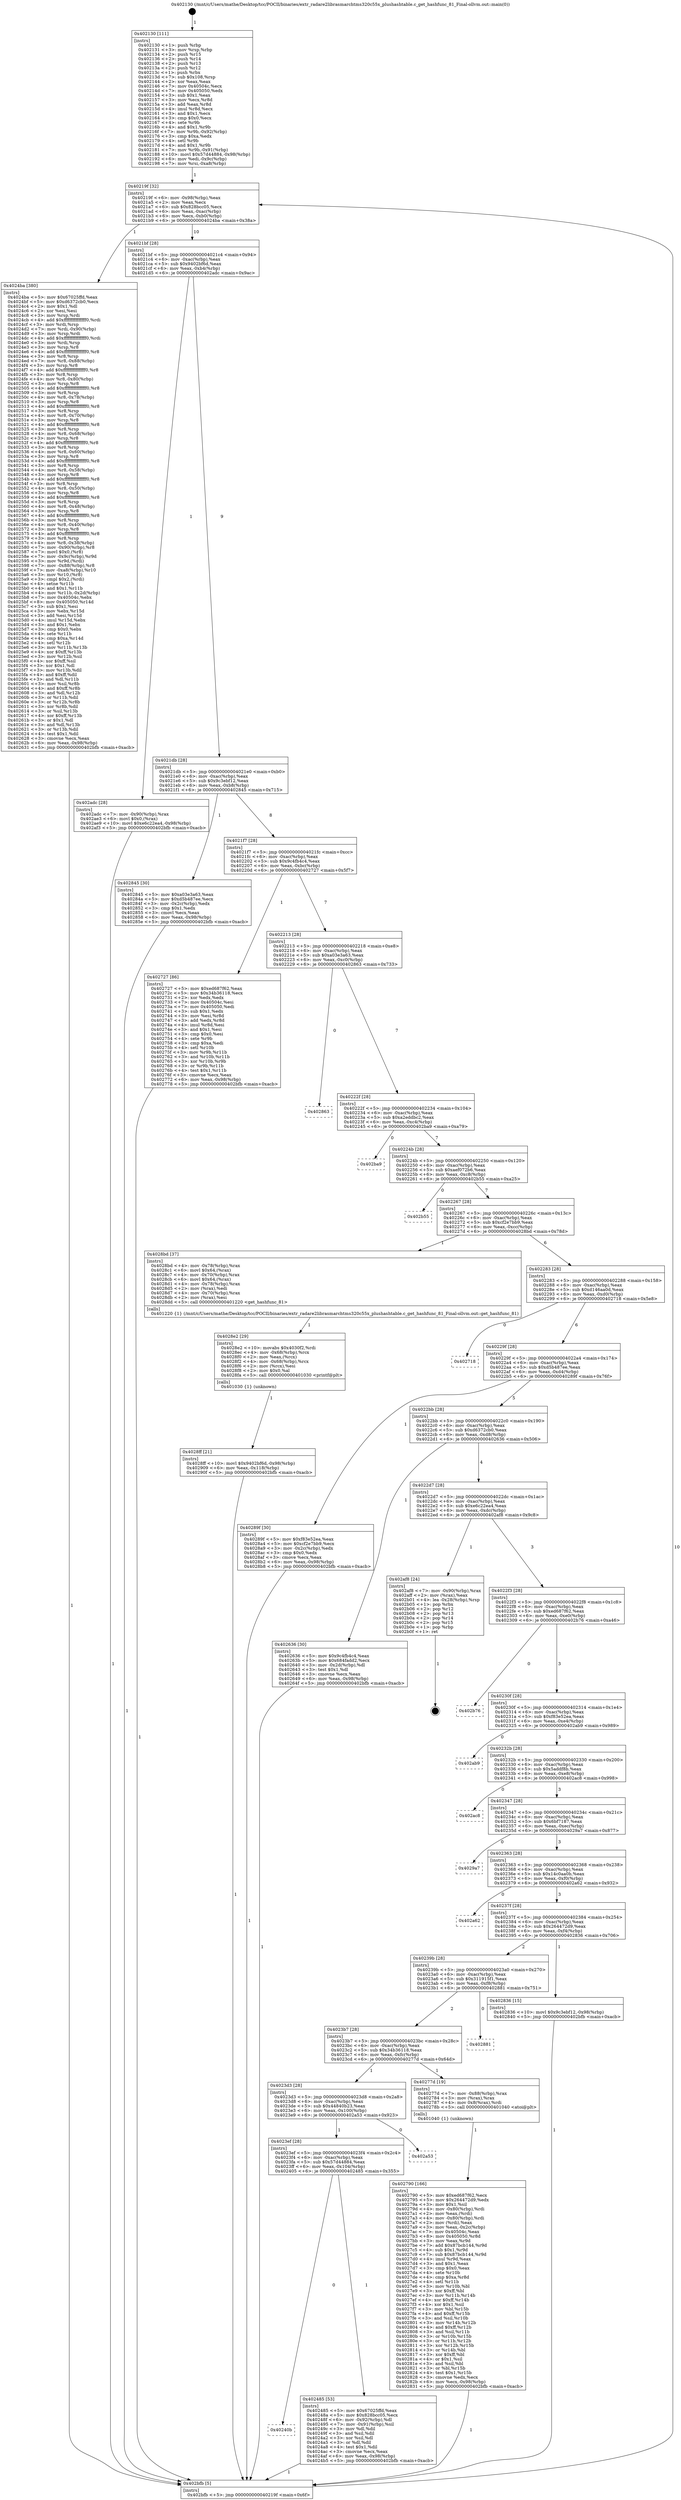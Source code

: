 digraph "0x402130" {
  label = "0x402130 (/mnt/c/Users/mathe/Desktop/tcc/POCII/binaries/extr_radare2librasmarchtms320c55x_plushashtable.c_get_hashfunc_81_Final-ollvm.out::main(0))"
  labelloc = "t"
  node[shape=record]

  Entry [label="",width=0.3,height=0.3,shape=circle,fillcolor=black,style=filled]
  "0x40219f" [label="{
     0x40219f [32]\l
     | [instrs]\l
     &nbsp;&nbsp;0x40219f \<+6\>: mov -0x98(%rbp),%eax\l
     &nbsp;&nbsp;0x4021a5 \<+2\>: mov %eax,%ecx\l
     &nbsp;&nbsp;0x4021a7 \<+6\>: sub $0x828bcc05,%ecx\l
     &nbsp;&nbsp;0x4021ad \<+6\>: mov %eax,-0xac(%rbp)\l
     &nbsp;&nbsp;0x4021b3 \<+6\>: mov %ecx,-0xb0(%rbp)\l
     &nbsp;&nbsp;0x4021b9 \<+6\>: je 00000000004024ba \<main+0x38a\>\l
  }"]
  "0x4024ba" [label="{
     0x4024ba [380]\l
     | [instrs]\l
     &nbsp;&nbsp;0x4024ba \<+5\>: mov $0x67025ffd,%eax\l
     &nbsp;&nbsp;0x4024bf \<+5\>: mov $0xd6372cb0,%ecx\l
     &nbsp;&nbsp;0x4024c4 \<+2\>: mov $0x1,%dl\l
     &nbsp;&nbsp;0x4024c6 \<+2\>: xor %esi,%esi\l
     &nbsp;&nbsp;0x4024c8 \<+3\>: mov %rsp,%rdi\l
     &nbsp;&nbsp;0x4024cb \<+4\>: add $0xfffffffffffffff0,%rdi\l
     &nbsp;&nbsp;0x4024cf \<+3\>: mov %rdi,%rsp\l
     &nbsp;&nbsp;0x4024d2 \<+7\>: mov %rdi,-0x90(%rbp)\l
     &nbsp;&nbsp;0x4024d9 \<+3\>: mov %rsp,%rdi\l
     &nbsp;&nbsp;0x4024dc \<+4\>: add $0xfffffffffffffff0,%rdi\l
     &nbsp;&nbsp;0x4024e0 \<+3\>: mov %rdi,%rsp\l
     &nbsp;&nbsp;0x4024e3 \<+3\>: mov %rsp,%r8\l
     &nbsp;&nbsp;0x4024e6 \<+4\>: add $0xfffffffffffffff0,%r8\l
     &nbsp;&nbsp;0x4024ea \<+3\>: mov %r8,%rsp\l
     &nbsp;&nbsp;0x4024ed \<+7\>: mov %r8,-0x88(%rbp)\l
     &nbsp;&nbsp;0x4024f4 \<+3\>: mov %rsp,%r8\l
     &nbsp;&nbsp;0x4024f7 \<+4\>: add $0xfffffffffffffff0,%r8\l
     &nbsp;&nbsp;0x4024fb \<+3\>: mov %r8,%rsp\l
     &nbsp;&nbsp;0x4024fe \<+4\>: mov %r8,-0x80(%rbp)\l
     &nbsp;&nbsp;0x402502 \<+3\>: mov %rsp,%r8\l
     &nbsp;&nbsp;0x402505 \<+4\>: add $0xfffffffffffffff0,%r8\l
     &nbsp;&nbsp;0x402509 \<+3\>: mov %r8,%rsp\l
     &nbsp;&nbsp;0x40250c \<+4\>: mov %r8,-0x78(%rbp)\l
     &nbsp;&nbsp;0x402510 \<+3\>: mov %rsp,%r8\l
     &nbsp;&nbsp;0x402513 \<+4\>: add $0xfffffffffffffff0,%r8\l
     &nbsp;&nbsp;0x402517 \<+3\>: mov %r8,%rsp\l
     &nbsp;&nbsp;0x40251a \<+4\>: mov %r8,-0x70(%rbp)\l
     &nbsp;&nbsp;0x40251e \<+3\>: mov %rsp,%r8\l
     &nbsp;&nbsp;0x402521 \<+4\>: add $0xfffffffffffffff0,%r8\l
     &nbsp;&nbsp;0x402525 \<+3\>: mov %r8,%rsp\l
     &nbsp;&nbsp;0x402528 \<+4\>: mov %r8,-0x68(%rbp)\l
     &nbsp;&nbsp;0x40252c \<+3\>: mov %rsp,%r8\l
     &nbsp;&nbsp;0x40252f \<+4\>: add $0xfffffffffffffff0,%r8\l
     &nbsp;&nbsp;0x402533 \<+3\>: mov %r8,%rsp\l
     &nbsp;&nbsp;0x402536 \<+4\>: mov %r8,-0x60(%rbp)\l
     &nbsp;&nbsp;0x40253a \<+3\>: mov %rsp,%r8\l
     &nbsp;&nbsp;0x40253d \<+4\>: add $0xfffffffffffffff0,%r8\l
     &nbsp;&nbsp;0x402541 \<+3\>: mov %r8,%rsp\l
     &nbsp;&nbsp;0x402544 \<+4\>: mov %r8,-0x58(%rbp)\l
     &nbsp;&nbsp;0x402548 \<+3\>: mov %rsp,%r8\l
     &nbsp;&nbsp;0x40254b \<+4\>: add $0xfffffffffffffff0,%r8\l
     &nbsp;&nbsp;0x40254f \<+3\>: mov %r8,%rsp\l
     &nbsp;&nbsp;0x402552 \<+4\>: mov %r8,-0x50(%rbp)\l
     &nbsp;&nbsp;0x402556 \<+3\>: mov %rsp,%r8\l
     &nbsp;&nbsp;0x402559 \<+4\>: add $0xfffffffffffffff0,%r8\l
     &nbsp;&nbsp;0x40255d \<+3\>: mov %r8,%rsp\l
     &nbsp;&nbsp;0x402560 \<+4\>: mov %r8,-0x48(%rbp)\l
     &nbsp;&nbsp;0x402564 \<+3\>: mov %rsp,%r8\l
     &nbsp;&nbsp;0x402567 \<+4\>: add $0xfffffffffffffff0,%r8\l
     &nbsp;&nbsp;0x40256b \<+3\>: mov %r8,%rsp\l
     &nbsp;&nbsp;0x40256e \<+4\>: mov %r8,-0x40(%rbp)\l
     &nbsp;&nbsp;0x402572 \<+3\>: mov %rsp,%r8\l
     &nbsp;&nbsp;0x402575 \<+4\>: add $0xfffffffffffffff0,%r8\l
     &nbsp;&nbsp;0x402579 \<+3\>: mov %r8,%rsp\l
     &nbsp;&nbsp;0x40257c \<+4\>: mov %r8,-0x38(%rbp)\l
     &nbsp;&nbsp;0x402580 \<+7\>: mov -0x90(%rbp),%r8\l
     &nbsp;&nbsp;0x402587 \<+7\>: movl $0x0,(%r8)\l
     &nbsp;&nbsp;0x40258e \<+7\>: mov -0x9c(%rbp),%r9d\l
     &nbsp;&nbsp;0x402595 \<+3\>: mov %r9d,(%rdi)\l
     &nbsp;&nbsp;0x402598 \<+7\>: mov -0x88(%rbp),%r8\l
     &nbsp;&nbsp;0x40259f \<+7\>: mov -0xa8(%rbp),%r10\l
     &nbsp;&nbsp;0x4025a6 \<+3\>: mov %r10,(%r8)\l
     &nbsp;&nbsp;0x4025a9 \<+3\>: cmpl $0x2,(%rdi)\l
     &nbsp;&nbsp;0x4025ac \<+4\>: setne %r11b\l
     &nbsp;&nbsp;0x4025b0 \<+4\>: and $0x1,%r11b\l
     &nbsp;&nbsp;0x4025b4 \<+4\>: mov %r11b,-0x2d(%rbp)\l
     &nbsp;&nbsp;0x4025b8 \<+7\>: mov 0x40504c,%ebx\l
     &nbsp;&nbsp;0x4025bf \<+8\>: mov 0x405050,%r14d\l
     &nbsp;&nbsp;0x4025c7 \<+3\>: sub $0x1,%esi\l
     &nbsp;&nbsp;0x4025ca \<+3\>: mov %ebx,%r15d\l
     &nbsp;&nbsp;0x4025cd \<+3\>: add %esi,%r15d\l
     &nbsp;&nbsp;0x4025d0 \<+4\>: imul %r15d,%ebx\l
     &nbsp;&nbsp;0x4025d4 \<+3\>: and $0x1,%ebx\l
     &nbsp;&nbsp;0x4025d7 \<+3\>: cmp $0x0,%ebx\l
     &nbsp;&nbsp;0x4025da \<+4\>: sete %r11b\l
     &nbsp;&nbsp;0x4025de \<+4\>: cmp $0xa,%r14d\l
     &nbsp;&nbsp;0x4025e2 \<+4\>: setl %r12b\l
     &nbsp;&nbsp;0x4025e6 \<+3\>: mov %r11b,%r13b\l
     &nbsp;&nbsp;0x4025e9 \<+4\>: xor $0xff,%r13b\l
     &nbsp;&nbsp;0x4025ed \<+3\>: mov %r12b,%sil\l
     &nbsp;&nbsp;0x4025f0 \<+4\>: xor $0xff,%sil\l
     &nbsp;&nbsp;0x4025f4 \<+3\>: xor $0x1,%dl\l
     &nbsp;&nbsp;0x4025f7 \<+3\>: mov %r13b,%dil\l
     &nbsp;&nbsp;0x4025fa \<+4\>: and $0xff,%dil\l
     &nbsp;&nbsp;0x4025fe \<+3\>: and %dl,%r11b\l
     &nbsp;&nbsp;0x402601 \<+3\>: mov %sil,%r8b\l
     &nbsp;&nbsp;0x402604 \<+4\>: and $0xff,%r8b\l
     &nbsp;&nbsp;0x402608 \<+3\>: and %dl,%r12b\l
     &nbsp;&nbsp;0x40260b \<+3\>: or %r11b,%dil\l
     &nbsp;&nbsp;0x40260e \<+3\>: or %r12b,%r8b\l
     &nbsp;&nbsp;0x402611 \<+3\>: xor %r8b,%dil\l
     &nbsp;&nbsp;0x402614 \<+3\>: or %sil,%r13b\l
     &nbsp;&nbsp;0x402617 \<+4\>: xor $0xff,%r13b\l
     &nbsp;&nbsp;0x40261b \<+3\>: or $0x1,%dl\l
     &nbsp;&nbsp;0x40261e \<+3\>: and %dl,%r13b\l
     &nbsp;&nbsp;0x402621 \<+3\>: or %r13b,%dil\l
     &nbsp;&nbsp;0x402624 \<+4\>: test $0x1,%dil\l
     &nbsp;&nbsp;0x402628 \<+3\>: cmovne %ecx,%eax\l
     &nbsp;&nbsp;0x40262b \<+6\>: mov %eax,-0x98(%rbp)\l
     &nbsp;&nbsp;0x402631 \<+5\>: jmp 0000000000402bfb \<main+0xacb\>\l
  }"]
  "0x4021bf" [label="{
     0x4021bf [28]\l
     | [instrs]\l
     &nbsp;&nbsp;0x4021bf \<+5\>: jmp 00000000004021c4 \<main+0x94\>\l
     &nbsp;&nbsp;0x4021c4 \<+6\>: mov -0xac(%rbp),%eax\l
     &nbsp;&nbsp;0x4021ca \<+5\>: sub $0x9402bf6d,%eax\l
     &nbsp;&nbsp;0x4021cf \<+6\>: mov %eax,-0xb4(%rbp)\l
     &nbsp;&nbsp;0x4021d5 \<+6\>: je 0000000000402adc \<main+0x9ac\>\l
  }"]
  Exit [label="",width=0.3,height=0.3,shape=circle,fillcolor=black,style=filled,peripheries=2]
  "0x402adc" [label="{
     0x402adc [28]\l
     | [instrs]\l
     &nbsp;&nbsp;0x402adc \<+7\>: mov -0x90(%rbp),%rax\l
     &nbsp;&nbsp;0x402ae3 \<+6\>: movl $0x0,(%rax)\l
     &nbsp;&nbsp;0x402ae9 \<+10\>: movl $0xe6c22ea4,-0x98(%rbp)\l
     &nbsp;&nbsp;0x402af3 \<+5\>: jmp 0000000000402bfb \<main+0xacb\>\l
  }"]
  "0x4021db" [label="{
     0x4021db [28]\l
     | [instrs]\l
     &nbsp;&nbsp;0x4021db \<+5\>: jmp 00000000004021e0 \<main+0xb0\>\l
     &nbsp;&nbsp;0x4021e0 \<+6\>: mov -0xac(%rbp),%eax\l
     &nbsp;&nbsp;0x4021e6 \<+5\>: sub $0x9c3ebf12,%eax\l
     &nbsp;&nbsp;0x4021eb \<+6\>: mov %eax,-0xb8(%rbp)\l
     &nbsp;&nbsp;0x4021f1 \<+6\>: je 0000000000402845 \<main+0x715\>\l
  }"]
  "0x4028ff" [label="{
     0x4028ff [21]\l
     | [instrs]\l
     &nbsp;&nbsp;0x4028ff \<+10\>: movl $0x9402bf6d,-0x98(%rbp)\l
     &nbsp;&nbsp;0x402909 \<+6\>: mov %eax,-0x118(%rbp)\l
     &nbsp;&nbsp;0x40290f \<+5\>: jmp 0000000000402bfb \<main+0xacb\>\l
  }"]
  "0x402845" [label="{
     0x402845 [30]\l
     | [instrs]\l
     &nbsp;&nbsp;0x402845 \<+5\>: mov $0xa03e3a63,%eax\l
     &nbsp;&nbsp;0x40284a \<+5\>: mov $0xd5b487ee,%ecx\l
     &nbsp;&nbsp;0x40284f \<+3\>: mov -0x2c(%rbp),%edx\l
     &nbsp;&nbsp;0x402852 \<+3\>: cmp $0x1,%edx\l
     &nbsp;&nbsp;0x402855 \<+3\>: cmovl %ecx,%eax\l
     &nbsp;&nbsp;0x402858 \<+6\>: mov %eax,-0x98(%rbp)\l
     &nbsp;&nbsp;0x40285e \<+5\>: jmp 0000000000402bfb \<main+0xacb\>\l
  }"]
  "0x4021f7" [label="{
     0x4021f7 [28]\l
     | [instrs]\l
     &nbsp;&nbsp;0x4021f7 \<+5\>: jmp 00000000004021fc \<main+0xcc\>\l
     &nbsp;&nbsp;0x4021fc \<+6\>: mov -0xac(%rbp),%eax\l
     &nbsp;&nbsp;0x402202 \<+5\>: sub $0x9c4fb4c4,%eax\l
     &nbsp;&nbsp;0x402207 \<+6\>: mov %eax,-0xbc(%rbp)\l
     &nbsp;&nbsp;0x40220d \<+6\>: je 0000000000402727 \<main+0x5f7\>\l
  }"]
  "0x4028e2" [label="{
     0x4028e2 [29]\l
     | [instrs]\l
     &nbsp;&nbsp;0x4028e2 \<+10\>: movabs $0x4030f2,%rdi\l
     &nbsp;&nbsp;0x4028ec \<+4\>: mov -0x68(%rbp),%rcx\l
     &nbsp;&nbsp;0x4028f0 \<+2\>: mov %eax,(%rcx)\l
     &nbsp;&nbsp;0x4028f2 \<+4\>: mov -0x68(%rbp),%rcx\l
     &nbsp;&nbsp;0x4028f6 \<+2\>: mov (%rcx),%esi\l
     &nbsp;&nbsp;0x4028f8 \<+2\>: mov $0x0,%al\l
     &nbsp;&nbsp;0x4028fa \<+5\>: call 0000000000401030 \<printf@plt\>\l
     | [calls]\l
     &nbsp;&nbsp;0x401030 \{1\} (unknown)\l
  }"]
  "0x402727" [label="{
     0x402727 [86]\l
     | [instrs]\l
     &nbsp;&nbsp;0x402727 \<+5\>: mov $0xed687f62,%eax\l
     &nbsp;&nbsp;0x40272c \<+5\>: mov $0x34b36118,%ecx\l
     &nbsp;&nbsp;0x402731 \<+2\>: xor %edx,%edx\l
     &nbsp;&nbsp;0x402733 \<+7\>: mov 0x40504c,%esi\l
     &nbsp;&nbsp;0x40273a \<+7\>: mov 0x405050,%edi\l
     &nbsp;&nbsp;0x402741 \<+3\>: sub $0x1,%edx\l
     &nbsp;&nbsp;0x402744 \<+3\>: mov %esi,%r8d\l
     &nbsp;&nbsp;0x402747 \<+3\>: add %edx,%r8d\l
     &nbsp;&nbsp;0x40274a \<+4\>: imul %r8d,%esi\l
     &nbsp;&nbsp;0x40274e \<+3\>: and $0x1,%esi\l
     &nbsp;&nbsp;0x402751 \<+3\>: cmp $0x0,%esi\l
     &nbsp;&nbsp;0x402754 \<+4\>: sete %r9b\l
     &nbsp;&nbsp;0x402758 \<+3\>: cmp $0xa,%edi\l
     &nbsp;&nbsp;0x40275b \<+4\>: setl %r10b\l
     &nbsp;&nbsp;0x40275f \<+3\>: mov %r9b,%r11b\l
     &nbsp;&nbsp;0x402762 \<+3\>: and %r10b,%r11b\l
     &nbsp;&nbsp;0x402765 \<+3\>: xor %r10b,%r9b\l
     &nbsp;&nbsp;0x402768 \<+3\>: or %r9b,%r11b\l
     &nbsp;&nbsp;0x40276b \<+4\>: test $0x1,%r11b\l
     &nbsp;&nbsp;0x40276f \<+3\>: cmovne %ecx,%eax\l
     &nbsp;&nbsp;0x402772 \<+6\>: mov %eax,-0x98(%rbp)\l
     &nbsp;&nbsp;0x402778 \<+5\>: jmp 0000000000402bfb \<main+0xacb\>\l
  }"]
  "0x402213" [label="{
     0x402213 [28]\l
     | [instrs]\l
     &nbsp;&nbsp;0x402213 \<+5\>: jmp 0000000000402218 \<main+0xe8\>\l
     &nbsp;&nbsp;0x402218 \<+6\>: mov -0xac(%rbp),%eax\l
     &nbsp;&nbsp;0x40221e \<+5\>: sub $0xa03e3a63,%eax\l
     &nbsp;&nbsp;0x402223 \<+6\>: mov %eax,-0xc0(%rbp)\l
     &nbsp;&nbsp;0x402229 \<+6\>: je 0000000000402863 \<main+0x733\>\l
  }"]
  "0x402790" [label="{
     0x402790 [166]\l
     | [instrs]\l
     &nbsp;&nbsp;0x402790 \<+5\>: mov $0xed687f62,%ecx\l
     &nbsp;&nbsp;0x402795 \<+5\>: mov $0x264472d9,%edx\l
     &nbsp;&nbsp;0x40279a \<+3\>: mov $0x1,%sil\l
     &nbsp;&nbsp;0x40279d \<+4\>: mov -0x80(%rbp),%rdi\l
     &nbsp;&nbsp;0x4027a1 \<+2\>: mov %eax,(%rdi)\l
     &nbsp;&nbsp;0x4027a3 \<+4\>: mov -0x80(%rbp),%rdi\l
     &nbsp;&nbsp;0x4027a7 \<+2\>: mov (%rdi),%eax\l
     &nbsp;&nbsp;0x4027a9 \<+3\>: mov %eax,-0x2c(%rbp)\l
     &nbsp;&nbsp;0x4027ac \<+7\>: mov 0x40504c,%eax\l
     &nbsp;&nbsp;0x4027b3 \<+8\>: mov 0x405050,%r8d\l
     &nbsp;&nbsp;0x4027bb \<+3\>: mov %eax,%r9d\l
     &nbsp;&nbsp;0x4027be \<+7\>: add $0x87bcb144,%r9d\l
     &nbsp;&nbsp;0x4027c5 \<+4\>: sub $0x1,%r9d\l
     &nbsp;&nbsp;0x4027c9 \<+7\>: sub $0x87bcb144,%r9d\l
     &nbsp;&nbsp;0x4027d0 \<+4\>: imul %r9d,%eax\l
     &nbsp;&nbsp;0x4027d4 \<+3\>: and $0x1,%eax\l
     &nbsp;&nbsp;0x4027d7 \<+3\>: cmp $0x0,%eax\l
     &nbsp;&nbsp;0x4027da \<+4\>: sete %r10b\l
     &nbsp;&nbsp;0x4027de \<+4\>: cmp $0xa,%r8d\l
     &nbsp;&nbsp;0x4027e2 \<+4\>: setl %r11b\l
     &nbsp;&nbsp;0x4027e6 \<+3\>: mov %r10b,%bl\l
     &nbsp;&nbsp;0x4027e9 \<+3\>: xor $0xff,%bl\l
     &nbsp;&nbsp;0x4027ec \<+3\>: mov %r11b,%r14b\l
     &nbsp;&nbsp;0x4027ef \<+4\>: xor $0xff,%r14b\l
     &nbsp;&nbsp;0x4027f3 \<+4\>: xor $0x1,%sil\l
     &nbsp;&nbsp;0x4027f7 \<+3\>: mov %bl,%r15b\l
     &nbsp;&nbsp;0x4027fa \<+4\>: and $0xff,%r15b\l
     &nbsp;&nbsp;0x4027fe \<+3\>: and %sil,%r10b\l
     &nbsp;&nbsp;0x402801 \<+3\>: mov %r14b,%r12b\l
     &nbsp;&nbsp;0x402804 \<+4\>: and $0xff,%r12b\l
     &nbsp;&nbsp;0x402808 \<+3\>: and %sil,%r11b\l
     &nbsp;&nbsp;0x40280b \<+3\>: or %r10b,%r15b\l
     &nbsp;&nbsp;0x40280e \<+3\>: or %r11b,%r12b\l
     &nbsp;&nbsp;0x402811 \<+3\>: xor %r12b,%r15b\l
     &nbsp;&nbsp;0x402814 \<+3\>: or %r14b,%bl\l
     &nbsp;&nbsp;0x402817 \<+3\>: xor $0xff,%bl\l
     &nbsp;&nbsp;0x40281a \<+4\>: or $0x1,%sil\l
     &nbsp;&nbsp;0x40281e \<+3\>: and %sil,%bl\l
     &nbsp;&nbsp;0x402821 \<+3\>: or %bl,%r15b\l
     &nbsp;&nbsp;0x402824 \<+4\>: test $0x1,%r15b\l
     &nbsp;&nbsp;0x402828 \<+3\>: cmovne %edx,%ecx\l
     &nbsp;&nbsp;0x40282b \<+6\>: mov %ecx,-0x98(%rbp)\l
     &nbsp;&nbsp;0x402831 \<+5\>: jmp 0000000000402bfb \<main+0xacb\>\l
  }"]
  "0x402863" [label="{
     0x402863\l
  }", style=dashed]
  "0x40222f" [label="{
     0x40222f [28]\l
     | [instrs]\l
     &nbsp;&nbsp;0x40222f \<+5\>: jmp 0000000000402234 \<main+0x104\>\l
     &nbsp;&nbsp;0x402234 \<+6\>: mov -0xac(%rbp),%eax\l
     &nbsp;&nbsp;0x40223a \<+5\>: sub $0xa2eddbc2,%eax\l
     &nbsp;&nbsp;0x40223f \<+6\>: mov %eax,-0xc4(%rbp)\l
     &nbsp;&nbsp;0x402245 \<+6\>: je 0000000000402ba9 \<main+0xa79\>\l
  }"]
  "0x402130" [label="{
     0x402130 [111]\l
     | [instrs]\l
     &nbsp;&nbsp;0x402130 \<+1\>: push %rbp\l
     &nbsp;&nbsp;0x402131 \<+3\>: mov %rsp,%rbp\l
     &nbsp;&nbsp;0x402134 \<+2\>: push %r15\l
     &nbsp;&nbsp;0x402136 \<+2\>: push %r14\l
     &nbsp;&nbsp;0x402138 \<+2\>: push %r13\l
     &nbsp;&nbsp;0x40213a \<+2\>: push %r12\l
     &nbsp;&nbsp;0x40213c \<+1\>: push %rbx\l
     &nbsp;&nbsp;0x40213d \<+7\>: sub $0x108,%rsp\l
     &nbsp;&nbsp;0x402144 \<+2\>: xor %eax,%eax\l
     &nbsp;&nbsp;0x402146 \<+7\>: mov 0x40504c,%ecx\l
     &nbsp;&nbsp;0x40214d \<+7\>: mov 0x405050,%edx\l
     &nbsp;&nbsp;0x402154 \<+3\>: sub $0x1,%eax\l
     &nbsp;&nbsp;0x402157 \<+3\>: mov %ecx,%r8d\l
     &nbsp;&nbsp;0x40215a \<+3\>: add %eax,%r8d\l
     &nbsp;&nbsp;0x40215d \<+4\>: imul %r8d,%ecx\l
     &nbsp;&nbsp;0x402161 \<+3\>: and $0x1,%ecx\l
     &nbsp;&nbsp;0x402164 \<+3\>: cmp $0x0,%ecx\l
     &nbsp;&nbsp;0x402167 \<+4\>: sete %r9b\l
     &nbsp;&nbsp;0x40216b \<+4\>: and $0x1,%r9b\l
     &nbsp;&nbsp;0x40216f \<+7\>: mov %r9b,-0x92(%rbp)\l
     &nbsp;&nbsp;0x402176 \<+3\>: cmp $0xa,%edx\l
     &nbsp;&nbsp;0x402179 \<+4\>: setl %r9b\l
     &nbsp;&nbsp;0x40217d \<+4\>: and $0x1,%r9b\l
     &nbsp;&nbsp;0x402181 \<+7\>: mov %r9b,-0x91(%rbp)\l
     &nbsp;&nbsp;0x402188 \<+10\>: movl $0x57d44884,-0x98(%rbp)\l
     &nbsp;&nbsp;0x402192 \<+6\>: mov %edi,-0x9c(%rbp)\l
     &nbsp;&nbsp;0x402198 \<+7\>: mov %rsi,-0xa8(%rbp)\l
  }"]
  "0x402ba9" [label="{
     0x402ba9\l
  }", style=dashed]
  "0x40224b" [label="{
     0x40224b [28]\l
     | [instrs]\l
     &nbsp;&nbsp;0x40224b \<+5\>: jmp 0000000000402250 \<main+0x120\>\l
     &nbsp;&nbsp;0x402250 \<+6\>: mov -0xac(%rbp),%eax\l
     &nbsp;&nbsp;0x402256 \<+5\>: sub $0xaef072b6,%eax\l
     &nbsp;&nbsp;0x40225b \<+6\>: mov %eax,-0xc8(%rbp)\l
     &nbsp;&nbsp;0x402261 \<+6\>: je 0000000000402b55 \<main+0xa25\>\l
  }"]
  "0x402bfb" [label="{
     0x402bfb [5]\l
     | [instrs]\l
     &nbsp;&nbsp;0x402bfb \<+5\>: jmp 000000000040219f \<main+0x6f\>\l
  }"]
  "0x402b55" [label="{
     0x402b55\l
  }", style=dashed]
  "0x402267" [label="{
     0x402267 [28]\l
     | [instrs]\l
     &nbsp;&nbsp;0x402267 \<+5\>: jmp 000000000040226c \<main+0x13c\>\l
     &nbsp;&nbsp;0x40226c \<+6\>: mov -0xac(%rbp),%eax\l
     &nbsp;&nbsp;0x402272 \<+5\>: sub $0xcf2e7bb9,%eax\l
     &nbsp;&nbsp;0x402277 \<+6\>: mov %eax,-0xcc(%rbp)\l
     &nbsp;&nbsp;0x40227d \<+6\>: je 00000000004028bd \<main+0x78d\>\l
  }"]
  "0x40240b" [label="{
     0x40240b\l
  }", style=dashed]
  "0x4028bd" [label="{
     0x4028bd [37]\l
     | [instrs]\l
     &nbsp;&nbsp;0x4028bd \<+4\>: mov -0x78(%rbp),%rax\l
     &nbsp;&nbsp;0x4028c1 \<+6\>: movl $0x64,(%rax)\l
     &nbsp;&nbsp;0x4028c7 \<+4\>: mov -0x70(%rbp),%rax\l
     &nbsp;&nbsp;0x4028cb \<+6\>: movl $0x64,(%rax)\l
     &nbsp;&nbsp;0x4028d1 \<+4\>: mov -0x78(%rbp),%rax\l
     &nbsp;&nbsp;0x4028d5 \<+2\>: mov (%rax),%edi\l
     &nbsp;&nbsp;0x4028d7 \<+4\>: mov -0x70(%rbp),%rax\l
     &nbsp;&nbsp;0x4028db \<+2\>: mov (%rax),%esi\l
     &nbsp;&nbsp;0x4028dd \<+5\>: call 0000000000401220 \<get_hashfunc_81\>\l
     | [calls]\l
     &nbsp;&nbsp;0x401220 \{1\} (/mnt/c/Users/mathe/Desktop/tcc/POCII/binaries/extr_radare2librasmarchtms320c55x_plushashtable.c_get_hashfunc_81_Final-ollvm.out::get_hashfunc_81)\l
  }"]
  "0x402283" [label="{
     0x402283 [28]\l
     | [instrs]\l
     &nbsp;&nbsp;0x402283 \<+5\>: jmp 0000000000402288 \<main+0x158\>\l
     &nbsp;&nbsp;0x402288 \<+6\>: mov -0xac(%rbp),%eax\l
     &nbsp;&nbsp;0x40228e \<+5\>: sub $0xd146aa0d,%eax\l
     &nbsp;&nbsp;0x402293 \<+6\>: mov %eax,-0xd0(%rbp)\l
     &nbsp;&nbsp;0x402299 \<+6\>: je 0000000000402718 \<main+0x5e8\>\l
  }"]
  "0x402485" [label="{
     0x402485 [53]\l
     | [instrs]\l
     &nbsp;&nbsp;0x402485 \<+5\>: mov $0x67025ffd,%eax\l
     &nbsp;&nbsp;0x40248a \<+5\>: mov $0x828bcc05,%ecx\l
     &nbsp;&nbsp;0x40248f \<+6\>: mov -0x92(%rbp),%dl\l
     &nbsp;&nbsp;0x402495 \<+7\>: mov -0x91(%rbp),%sil\l
     &nbsp;&nbsp;0x40249c \<+3\>: mov %dl,%dil\l
     &nbsp;&nbsp;0x40249f \<+3\>: and %sil,%dil\l
     &nbsp;&nbsp;0x4024a2 \<+3\>: xor %sil,%dl\l
     &nbsp;&nbsp;0x4024a5 \<+3\>: or %dl,%dil\l
     &nbsp;&nbsp;0x4024a8 \<+4\>: test $0x1,%dil\l
     &nbsp;&nbsp;0x4024ac \<+3\>: cmovne %ecx,%eax\l
     &nbsp;&nbsp;0x4024af \<+6\>: mov %eax,-0x98(%rbp)\l
     &nbsp;&nbsp;0x4024b5 \<+5\>: jmp 0000000000402bfb \<main+0xacb\>\l
  }"]
  "0x402718" [label="{
     0x402718\l
  }", style=dashed]
  "0x40229f" [label="{
     0x40229f [28]\l
     | [instrs]\l
     &nbsp;&nbsp;0x40229f \<+5\>: jmp 00000000004022a4 \<main+0x174\>\l
     &nbsp;&nbsp;0x4022a4 \<+6\>: mov -0xac(%rbp),%eax\l
     &nbsp;&nbsp;0x4022aa \<+5\>: sub $0xd5b487ee,%eax\l
     &nbsp;&nbsp;0x4022af \<+6\>: mov %eax,-0xd4(%rbp)\l
     &nbsp;&nbsp;0x4022b5 \<+6\>: je 000000000040289f \<main+0x76f\>\l
  }"]
  "0x4023ef" [label="{
     0x4023ef [28]\l
     | [instrs]\l
     &nbsp;&nbsp;0x4023ef \<+5\>: jmp 00000000004023f4 \<main+0x2c4\>\l
     &nbsp;&nbsp;0x4023f4 \<+6\>: mov -0xac(%rbp),%eax\l
     &nbsp;&nbsp;0x4023fa \<+5\>: sub $0x57d44884,%eax\l
     &nbsp;&nbsp;0x4023ff \<+6\>: mov %eax,-0x104(%rbp)\l
     &nbsp;&nbsp;0x402405 \<+6\>: je 0000000000402485 \<main+0x355\>\l
  }"]
  "0x40289f" [label="{
     0x40289f [30]\l
     | [instrs]\l
     &nbsp;&nbsp;0x40289f \<+5\>: mov $0xf83e52ea,%eax\l
     &nbsp;&nbsp;0x4028a4 \<+5\>: mov $0xcf2e7bb9,%ecx\l
     &nbsp;&nbsp;0x4028a9 \<+3\>: mov -0x2c(%rbp),%edx\l
     &nbsp;&nbsp;0x4028ac \<+3\>: cmp $0x0,%edx\l
     &nbsp;&nbsp;0x4028af \<+3\>: cmove %ecx,%eax\l
     &nbsp;&nbsp;0x4028b2 \<+6\>: mov %eax,-0x98(%rbp)\l
     &nbsp;&nbsp;0x4028b8 \<+5\>: jmp 0000000000402bfb \<main+0xacb\>\l
  }"]
  "0x4022bb" [label="{
     0x4022bb [28]\l
     | [instrs]\l
     &nbsp;&nbsp;0x4022bb \<+5\>: jmp 00000000004022c0 \<main+0x190\>\l
     &nbsp;&nbsp;0x4022c0 \<+6\>: mov -0xac(%rbp),%eax\l
     &nbsp;&nbsp;0x4022c6 \<+5\>: sub $0xd6372cb0,%eax\l
     &nbsp;&nbsp;0x4022cb \<+6\>: mov %eax,-0xd8(%rbp)\l
     &nbsp;&nbsp;0x4022d1 \<+6\>: je 0000000000402636 \<main+0x506\>\l
  }"]
  "0x402a53" [label="{
     0x402a53\l
  }", style=dashed]
  "0x402636" [label="{
     0x402636 [30]\l
     | [instrs]\l
     &nbsp;&nbsp;0x402636 \<+5\>: mov $0x9c4fb4c4,%eax\l
     &nbsp;&nbsp;0x40263b \<+5\>: mov $0x684fadd2,%ecx\l
     &nbsp;&nbsp;0x402640 \<+3\>: mov -0x2d(%rbp),%dl\l
     &nbsp;&nbsp;0x402643 \<+3\>: test $0x1,%dl\l
     &nbsp;&nbsp;0x402646 \<+3\>: cmovne %ecx,%eax\l
     &nbsp;&nbsp;0x402649 \<+6\>: mov %eax,-0x98(%rbp)\l
     &nbsp;&nbsp;0x40264f \<+5\>: jmp 0000000000402bfb \<main+0xacb\>\l
  }"]
  "0x4022d7" [label="{
     0x4022d7 [28]\l
     | [instrs]\l
     &nbsp;&nbsp;0x4022d7 \<+5\>: jmp 00000000004022dc \<main+0x1ac\>\l
     &nbsp;&nbsp;0x4022dc \<+6\>: mov -0xac(%rbp),%eax\l
     &nbsp;&nbsp;0x4022e2 \<+5\>: sub $0xe6c22ea4,%eax\l
     &nbsp;&nbsp;0x4022e7 \<+6\>: mov %eax,-0xdc(%rbp)\l
     &nbsp;&nbsp;0x4022ed \<+6\>: je 0000000000402af8 \<main+0x9c8\>\l
  }"]
  "0x4023d3" [label="{
     0x4023d3 [28]\l
     | [instrs]\l
     &nbsp;&nbsp;0x4023d3 \<+5\>: jmp 00000000004023d8 \<main+0x2a8\>\l
     &nbsp;&nbsp;0x4023d8 \<+6\>: mov -0xac(%rbp),%eax\l
     &nbsp;&nbsp;0x4023de \<+5\>: sub $0x44840b23,%eax\l
     &nbsp;&nbsp;0x4023e3 \<+6\>: mov %eax,-0x100(%rbp)\l
     &nbsp;&nbsp;0x4023e9 \<+6\>: je 0000000000402a53 \<main+0x923\>\l
  }"]
  "0x402af8" [label="{
     0x402af8 [24]\l
     | [instrs]\l
     &nbsp;&nbsp;0x402af8 \<+7\>: mov -0x90(%rbp),%rax\l
     &nbsp;&nbsp;0x402aff \<+2\>: mov (%rax),%eax\l
     &nbsp;&nbsp;0x402b01 \<+4\>: lea -0x28(%rbp),%rsp\l
     &nbsp;&nbsp;0x402b05 \<+1\>: pop %rbx\l
     &nbsp;&nbsp;0x402b06 \<+2\>: pop %r12\l
     &nbsp;&nbsp;0x402b08 \<+2\>: pop %r13\l
     &nbsp;&nbsp;0x402b0a \<+2\>: pop %r14\l
     &nbsp;&nbsp;0x402b0c \<+2\>: pop %r15\l
     &nbsp;&nbsp;0x402b0e \<+1\>: pop %rbp\l
     &nbsp;&nbsp;0x402b0f \<+1\>: ret\l
  }"]
  "0x4022f3" [label="{
     0x4022f3 [28]\l
     | [instrs]\l
     &nbsp;&nbsp;0x4022f3 \<+5\>: jmp 00000000004022f8 \<main+0x1c8\>\l
     &nbsp;&nbsp;0x4022f8 \<+6\>: mov -0xac(%rbp),%eax\l
     &nbsp;&nbsp;0x4022fe \<+5\>: sub $0xed687f62,%eax\l
     &nbsp;&nbsp;0x402303 \<+6\>: mov %eax,-0xe0(%rbp)\l
     &nbsp;&nbsp;0x402309 \<+6\>: je 0000000000402b76 \<main+0xa46\>\l
  }"]
  "0x40277d" [label="{
     0x40277d [19]\l
     | [instrs]\l
     &nbsp;&nbsp;0x40277d \<+7\>: mov -0x88(%rbp),%rax\l
     &nbsp;&nbsp;0x402784 \<+3\>: mov (%rax),%rax\l
     &nbsp;&nbsp;0x402787 \<+4\>: mov 0x8(%rax),%rdi\l
     &nbsp;&nbsp;0x40278b \<+5\>: call 0000000000401040 \<atoi@plt\>\l
     | [calls]\l
     &nbsp;&nbsp;0x401040 \{1\} (unknown)\l
  }"]
  "0x402b76" [label="{
     0x402b76\l
  }", style=dashed]
  "0x40230f" [label="{
     0x40230f [28]\l
     | [instrs]\l
     &nbsp;&nbsp;0x40230f \<+5\>: jmp 0000000000402314 \<main+0x1e4\>\l
     &nbsp;&nbsp;0x402314 \<+6\>: mov -0xac(%rbp),%eax\l
     &nbsp;&nbsp;0x40231a \<+5\>: sub $0xf83e52ea,%eax\l
     &nbsp;&nbsp;0x40231f \<+6\>: mov %eax,-0xe4(%rbp)\l
     &nbsp;&nbsp;0x402325 \<+6\>: je 0000000000402ab9 \<main+0x989\>\l
  }"]
  "0x4023b7" [label="{
     0x4023b7 [28]\l
     | [instrs]\l
     &nbsp;&nbsp;0x4023b7 \<+5\>: jmp 00000000004023bc \<main+0x28c\>\l
     &nbsp;&nbsp;0x4023bc \<+6\>: mov -0xac(%rbp),%eax\l
     &nbsp;&nbsp;0x4023c2 \<+5\>: sub $0x34b36118,%eax\l
     &nbsp;&nbsp;0x4023c7 \<+6\>: mov %eax,-0xfc(%rbp)\l
     &nbsp;&nbsp;0x4023cd \<+6\>: je 000000000040277d \<main+0x64d\>\l
  }"]
  "0x402ab9" [label="{
     0x402ab9\l
  }", style=dashed]
  "0x40232b" [label="{
     0x40232b [28]\l
     | [instrs]\l
     &nbsp;&nbsp;0x40232b \<+5\>: jmp 0000000000402330 \<main+0x200\>\l
     &nbsp;&nbsp;0x402330 \<+6\>: mov -0xac(%rbp),%eax\l
     &nbsp;&nbsp;0x402336 \<+5\>: sub $0x5addf8b,%eax\l
     &nbsp;&nbsp;0x40233b \<+6\>: mov %eax,-0xe8(%rbp)\l
     &nbsp;&nbsp;0x402341 \<+6\>: je 0000000000402ac8 \<main+0x998\>\l
  }"]
  "0x402881" [label="{
     0x402881\l
  }", style=dashed]
  "0x402ac8" [label="{
     0x402ac8\l
  }", style=dashed]
  "0x402347" [label="{
     0x402347 [28]\l
     | [instrs]\l
     &nbsp;&nbsp;0x402347 \<+5\>: jmp 000000000040234c \<main+0x21c\>\l
     &nbsp;&nbsp;0x40234c \<+6\>: mov -0xac(%rbp),%eax\l
     &nbsp;&nbsp;0x402352 \<+5\>: sub $0x6bf7187,%eax\l
     &nbsp;&nbsp;0x402357 \<+6\>: mov %eax,-0xec(%rbp)\l
     &nbsp;&nbsp;0x40235d \<+6\>: je 00000000004029a7 \<main+0x877\>\l
  }"]
  "0x40239b" [label="{
     0x40239b [28]\l
     | [instrs]\l
     &nbsp;&nbsp;0x40239b \<+5\>: jmp 00000000004023a0 \<main+0x270\>\l
     &nbsp;&nbsp;0x4023a0 \<+6\>: mov -0xac(%rbp),%eax\l
     &nbsp;&nbsp;0x4023a6 \<+5\>: sub $0x311915f1,%eax\l
     &nbsp;&nbsp;0x4023ab \<+6\>: mov %eax,-0xf8(%rbp)\l
     &nbsp;&nbsp;0x4023b1 \<+6\>: je 0000000000402881 \<main+0x751\>\l
  }"]
  "0x4029a7" [label="{
     0x4029a7\l
  }", style=dashed]
  "0x402363" [label="{
     0x402363 [28]\l
     | [instrs]\l
     &nbsp;&nbsp;0x402363 \<+5\>: jmp 0000000000402368 \<main+0x238\>\l
     &nbsp;&nbsp;0x402368 \<+6\>: mov -0xac(%rbp),%eax\l
     &nbsp;&nbsp;0x40236e \<+5\>: sub $0x14c0aa0b,%eax\l
     &nbsp;&nbsp;0x402373 \<+6\>: mov %eax,-0xf0(%rbp)\l
     &nbsp;&nbsp;0x402379 \<+6\>: je 0000000000402a62 \<main+0x932\>\l
  }"]
  "0x402836" [label="{
     0x402836 [15]\l
     | [instrs]\l
     &nbsp;&nbsp;0x402836 \<+10\>: movl $0x9c3ebf12,-0x98(%rbp)\l
     &nbsp;&nbsp;0x402840 \<+5\>: jmp 0000000000402bfb \<main+0xacb\>\l
  }"]
  "0x402a62" [label="{
     0x402a62\l
  }", style=dashed]
  "0x40237f" [label="{
     0x40237f [28]\l
     | [instrs]\l
     &nbsp;&nbsp;0x40237f \<+5\>: jmp 0000000000402384 \<main+0x254\>\l
     &nbsp;&nbsp;0x402384 \<+6\>: mov -0xac(%rbp),%eax\l
     &nbsp;&nbsp;0x40238a \<+5\>: sub $0x264472d9,%eax\l
     &nbsp;&nbsp;0x40238f \<+6\>: mov %eax,-0xf4(%rbp)\l
     &nbsp;&nbsp;0x402395 \<+6\>: je 0000000000402836 \<main+0x706\>\l
  }"]
  Entry -> "0x402130" [label=" 1"]
  "0x40219f" -> "0x4024ba" [label=" 1"]
  "0x40219f" -> "0x4021bf" [label=" 10"]
  "0x402af8" -> Exit [label=" 1"]
  "0x4021bf" -> "0x402adc" [label=" 1"]
  "0x4021bf" -> "0x4021db" [label=" 9"]
  "0x402adc" -> "0x402bfb" [label=" 1"]
  "0x4021db" -> "0x402845" [label=" 1"]
  "0x4021db" -> "0x4021f7" [label=" 8"]
  "0x4028ff" -> "0x402bfb" [label=" 1"]
  "0x4021f7" -> "0x402727" [label=" 1"]
  "0x4021f7" -> "0x402213" [label=" 7"]
  "0x4028e2" -> "0x4028ff" [label=" 1"]
  "0x402213" -> "0x402863" [label=" 0"]
  "0x402213" -> "0x40222f" [label=" 7"]
  "0x4028bd" -> "0x4028e2" [label=" 1"]
  "0x40222f" -> "0x402ba9" [label=" 0"]
  "0x40222f" -> "0x40224b" [label=" 7"]
  "0x402845" -> "0x402bfb" [label=" 1"]
  "0x40224b" -> "0x402b55" [label=" 0"]
  "0x40224b" -> "0x402267" [label=" 7"]
  "0x402836" -> "0x402bfb" [label=" 1"]
  "0x402267" -> "0x4028bd" [label=" 1"]
  "0x402267" -> "0x402283" [label=" 6"]
  "0x402790" -> "0x402bfb" [label=" 1"]
  "0x402283" -> "0x402718" [label=" 0"]
  "0x402283" -> "0x40229f" [label=" 6"]
  "0x40277d" -> "0x402790" [label=" 1"]
  "0x40229f" -> "0x40289f" [label=" 1"]
  "0x40229f" -> "0x4022bb" [label=" 5"]
  "0x402636" -> "0x402bfb" [label=" 1"]
  "0x4022bb" -> "0x402636" [label=" 1"]
  "0x4022bb" -> "0x4022d7" [label=" 4"]
  "0x4024ba" -> "0x402bfb" [label=" 1"]
  "0x4022d7" -> "0x402af8" [label=" 1"]
  "0x4022d7" -> "0x4022f3" [label=" 3"]
  "0x402bfb" -> "0x40219f" [label=" 10"]
  "0x4022f3" -> "0x402b76" [label=" 0"]
  "0x4022f3" -> "0x40230f" [label=" 3"]
  "0x402130" -> "0x40219f" [label=" 1"]
  "0x40230f" -> "0x402ab9" [label=" 0"]
  "0x40230f" -> "0x40232b" [label=" 3"]
  "0x4023ef" -> "0x40240b" [label=" 0"]
  "0x40232b" -> "0x402ac8" [label=" 0"]
  "0x40232b" -> "0x402347" [label=" 3"]
  "0x4023ef" -> "0x402485" [label=" 1"]
  "0x402347" -> "0x4029a7" [label=" 0"]
  "0x402347" -> "0x402363" [label=" 3"]
  "0x4023d3" -> "0x4023ef" [label=" 1"]
  "0x402363" -> "0x402a62" [label=" 0"]
  "0x402363" -> "0x40237f" [label=" 3"]
  "0x4023d3" -> "0x402a53" [label=" 0"]
  "0x40237f" -> "0x402836" [label=" 1"]
  "0x40237f" -> "0x40239b" [label=" 2"]
  "0x402727" -> "0x402bfb" [label=" 1"]
  "0x40239b" -> "0x402881" [label=" 0"]
  "0x40239b" -> "0x4023b7" [label=" 2"]
  "0x402485" -> "0x402bfb" [label=" 1"]
  "0x4023b7" -> "0x40277d" [label=" 1"]
  "0x4023b7" -> "0x4023d3" [label=" 1"]
  "0x40289f" -> "0x402bfb" [label=" 1"]
}

